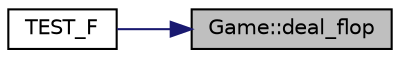 digraph "Game::deal_flop"
{
 // INTERACTIVE_SVG=YES
 // LATEX_PDF_SIZE
  edge [fontname="Helvetica",fontsize="10",labelfontname="Helvetica",labelfontsize="10"];
  node [fontname="Helvetica",fontsize="10",shape=record];
  rankdir="RL";
  Node1 [label="Game::deal_flop",height=0.2,width=0.4,color="black", fillcolor="grey75", style="filled", fontcolor="black",tooltip="Deals the flop (the first three community cards)."];
  Node1 -> Node2 [dir="back",color="midnightblue",fontsize="10",style="solid",fontname="Helvetica"];
  Node2 [label="TEST_F",height=0.2,width=0.4,color="black", fillcolor="white", style="filled",URL="$test___game_8cc.html#a10077f84f75dfa4951439b27d300d709",tooltip=" "];
}
